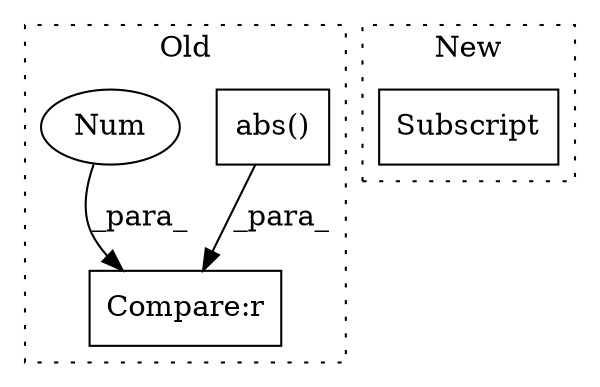 digraph G {
subgraph cluster0 {
1 [label="abs()" a="75" s="895" l="17" shape="box"];
3 [label="Compare:r" a="40" s="894" l="26" shape="box"];
4 [label="Num" a="76" s="915" l="4" shape="ellipse"];
label = "Old";
style="dotted";
}
subgraph cluster1 {
2 [label="Subscript" a="63" s="1038,0" l="18,0" shape="box"];
label = "New";
style="dotted";
}
1 -> 3 [label="_para_"];
4 -> 3 [label="_para_"];
}